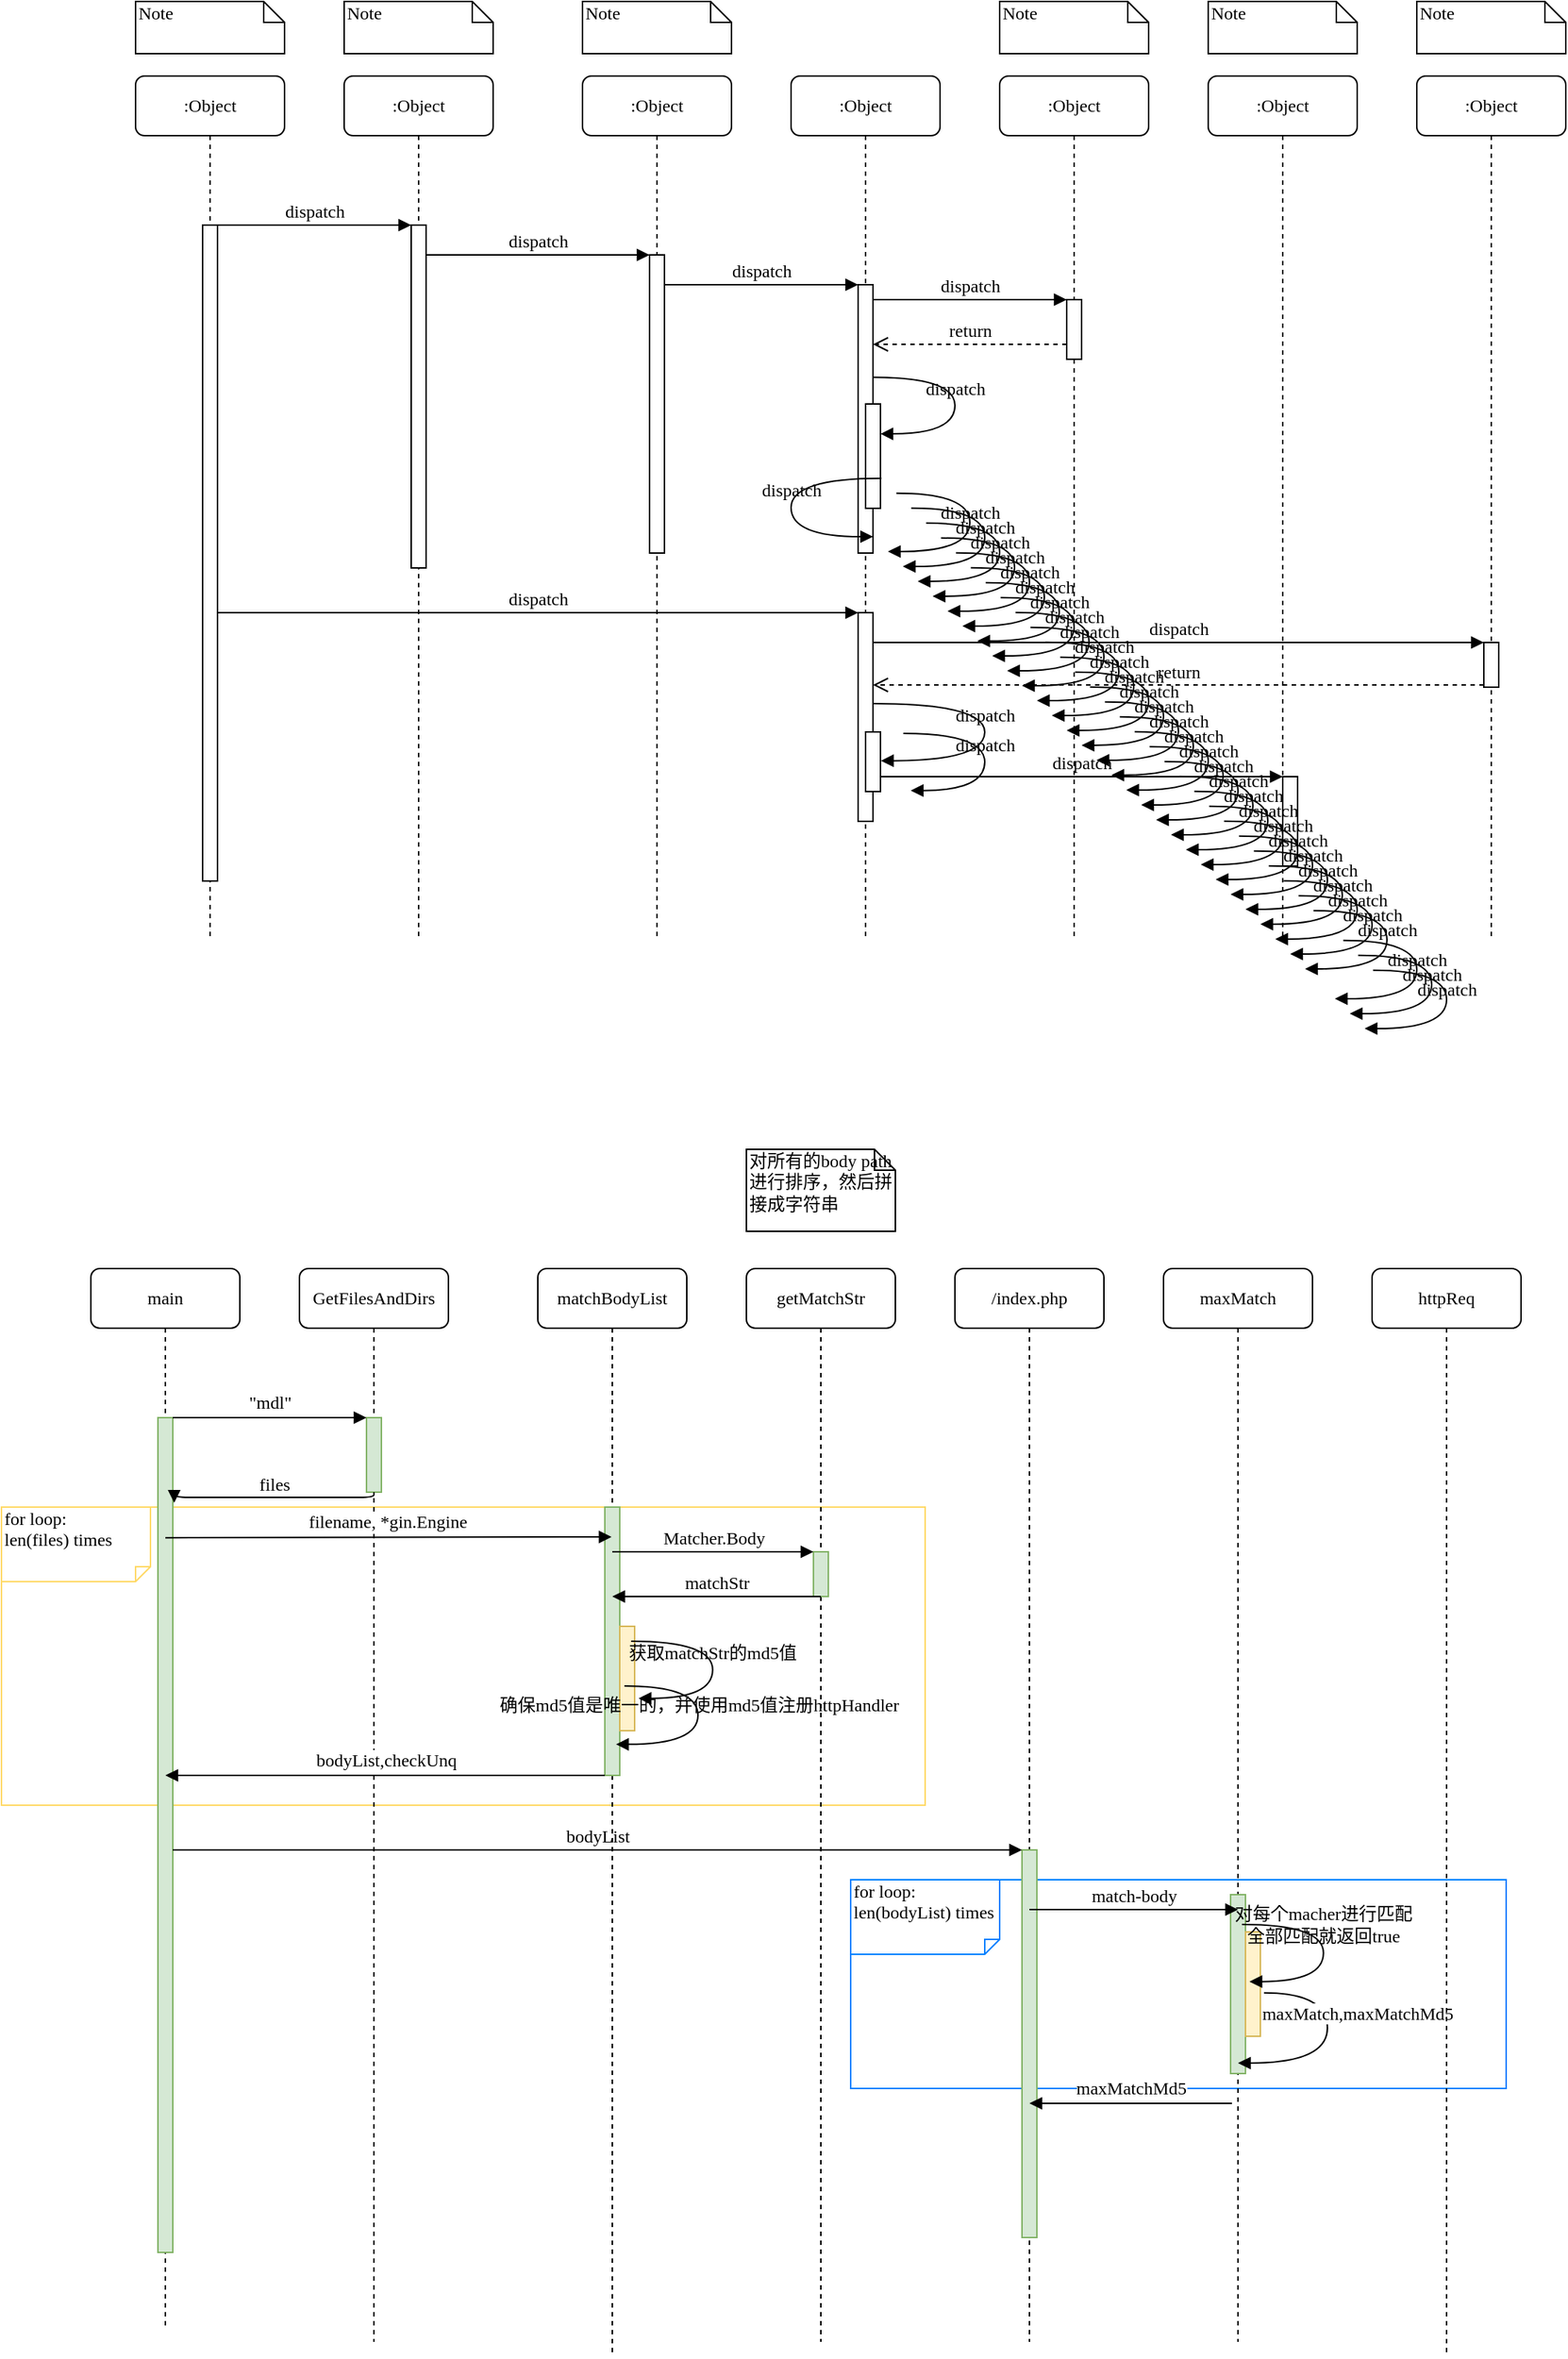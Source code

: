 <mxfile version="13.9.7" type="github">
  <diagram name="Page-1" id="13e1069c-82ec-6db2-03f1-153e76fe0fe0">
    <mxGraphModel dx="1854" dy="1087" grid="1" gridSize="10" guides="1" tooltips="1" connect="1" arrows="1" fold="1" page="1" pageScale="1" pageWidth="1100" pageHeight="850" background="#ffffff" math="0" shadow="0">
      <root>
        <mxCell id="0" />
        <mxCell id="1" parent="0" />
        <mxCell id="YmVjbaBAGrZHu8uXbrV_-117" value="Note" style="shape=note;whiteSpace=wrap;html=1;size=0;verticalAlign=top;align=left;spacingTop=-6;rounded=0;shadow=0;comic=0;labelBackgroundColor=none;strokeWidth=1;fontFamily=Verdana;fontSize=12;strokeColor=#007FFF;" vertex="1" parent="1">
          <mxGeometry x="580" y="1290" width="440" height="140" as="geometry" />
        </mxCell>
        <mxCell id="7baba1c4bc27f4b0-2" value=":Object" style="shape=umlLifeline;perimeter=lifelinePerimeter;whiteSpace=wrap;html=1;container=1;collapsible=0;recursiveResize=0;outlineConnect=0;rounded=1;shadow=0;comic=0;labelBackgroundColor=none;strokeWidth=1;fontFamily=Verdana;fontSize=12;align=center;" parent="1" vertex="1">
          <mxGeometry x="240" y="80" width="100" height="580" as="geometry" />
        </mxCell>
        <mxCell id="7baba1c4bc27f4b0-10" value="" style="html=1;points=[];perimeter=orthogonalPerimeter;rounded=0;shadow=0;comic=0;labelBackgroundColor=none;strokeWidth=1;fontFamily=Verdana;fontSize=12;align=center;" parent="7baba1c4bc27f4b0-2" vertex="1">
          <mxGeometry x="45" y="100" width="10" height="230" as="geometry" />
        </mxCell>
        <mxCell id="7baba1c4bc27f4b0-3" value=":Object" style="shape=umlLifeline;perimeter=lifelinePerimeter;whiteSpace=wrap;html=1;container=1;collapsible=0;recursiveResize=0;outlineConnect=0;rounded=1;shadow=0;comic=0;labelBackgroundColor=none;strokeWidth=1;fontFamily=Verdana;fontSize=12;align=center;" parent="1" vertex="1">
          <mxGeometry x="400" y="80" width="100" height="580" as="geometry" />
        </mxCell>
        <mxCell id="7baba1c4bc27f4b0-13" value="" style="html=1;points=[];perimeter=orthogonalPerimeter;rounded=0;shadow=0;comic=0;labelBackgroundColor=none;strokeWidth=1;fontFamily=Verdana;fontSize=12;align=center;" parent="7baba1c4bc27f4b0-3" vertex="1">
          <mxGeometry x="45" y="120" width="10" height="200" as="geometry" />
        </mxCell>
        <mxCell id="7baba1c4bc27f4b0-4" value=":Object" style="shape=umlLifeline;perimeter=lifelinePerimeter;whiteSpace=wrap;html=1;container=1;collapsible=0;recursiveResize=0;outlineConnect=0;rounded=1;shadow=0;comic=0;labelBackgroundColor=none;strokeWidth=1;fontFamily=Verdana;fontSize=12;align=center;" parent="1" vertex="1">
          <mxGeometry x="540" y="80" width="100" height="580" as="geometry" />
        </mxCell>
        <mxCell id="7baba1c4bc27f4b0-5" value=":Object" style="shape=umlLifeline;perimeter=lifelinePerimeter;whiteSpace=wrap;html=1;container=1;collapsible=0;recursiveResize=0;outlineConnect=0;rounded=1;shadow=0;comic=0;labelBackgroundColor=none;strokeWidth=1;fontFamily=Verdana;fontSize=12;align=center;" parent="1" vertex="1">
          <mxGeometry x="680" y="80" width="100" height="580" as="geometry" />
        </mxCell>
        <mxCell id="7baba1c4bc27f4b0-6" value=":Object" style="shape=umlLifeline;perimeter=lifelinePerimeter;whiteSpace=wrap;html=1;container=1;collapsible=0;recursiveResize=0;outlineConnect=0;rounded=1;shadow=0;comic=0;labelBackgroundColor=none;strokeWidth=1;fontFamily=Verdana;fontSize=12;align=center;" parent="1" vertex="1">
          <mxGeometry x="820" y="80" width="100" height="580" as="geometry" />
        </mxCell>
        <mxCell id="7baba1c4bc27f4b0-7" value=":Object" style="shape=umlLifeline;perimeter=lifelinePerimeter;whiteSpace=wrap;html=1;container=1;collapsible=0;recursiveResize=0;outlineConnect=0;rounded=1;shadow=0;comic=0;labelBackgroundColor=none;strokeWidth=1;fontFamily=Verdana;fontSize=12;align=center;" parent="1" vertex="1">
          <mxGeometry x="960" y="80" width="100" height="580" as="geometry" />
        </mxCell>
        <mxCell id="7baba1c4bc27f4b0-8" value=":Object" style="shape=umlLifeline;perimeter=lifelinePerimeter;whiteSpace=wrap;html=1;container=1;collapsible=0;recursiveResize=0;outlineConnect=0;rounded=1;shadow=0;comic=0;labelBackgroundColor=none;strokeWidth=1;fontFamily=Verdana;fontSize=12;align=center;" parent="1" vertex="1">
          <mxGeometry x="100" y="80" width="100" height="580" as="geometry" />
        </mxCell>
        <mxCell id="7baba1c4bc27f4b0-9" value="" style="html=1;points=[];perimeter=orthogonalPerimeter;rounded=0;shadow=0;comic=0;labelBackgroundColor=none;strokeWidth=1;fontFamily=Verdana;fontSize=12;align=center;" parent="7baba1c4bc27f4b0-8" vertex="1">
          <mxGeometry x="45" y="100" width="10" height="440" as="geometry" />
        </mxCell>
        <mxCell id="7baba1c4bc27f4b0-16" value="" style="html=1;points=[];perimeter=orthogonalPerimeter;rounded=0;shadow=0;comic=0;labelBackgroundColor=none;strokeWidth=1;fontFamily=Verdana;fontSize=12;align=center;" parent="1" vertex="1">
          <mxGeometry x="585" y="220" width="10" height="180" as="geometry" />
        </mxCell>
        <mxCell id="7baba1c4bc27f4b0-17" value="dispatch" style="html=1;verticalAlign=bottom;endArrow=block;labelBackgroundColor=none;fontFamily=Verdana;fontSize=12;edgeStyle=elbowEdgeStyle;elbow=vertical;" parent="1" source="7baba1c4bc27f4b0-13" target="7baba1c4bc27f4b0-16" edge="1">
          <mxGeometry relative="1" as="geometry">
            <mxPoint x="510" y="220" as="sourcePoint" />
            <Array as="points">
              <mxPoint x="460" y="220" />
            </Array>
          </mxGeometry>
        </mxCell>
        <mxCell id="7baba1c4bc27f4b0-19" value="" style="html=1;points=[];perimeter=orthogonalPerimeter;rounded=0;shadow=0;comic=0;labelBackgroundColor=none;strokeWidth=1;fontFamily=Verdana;fontSize=12;align=center;" parent="1" vertex="1">
          <mxGeometry x="725" y="230" width="10" height="40" as="geometry" />
        </mxCell>
        <mxCell id="7baba1c4bc27f4b0-20" value="dispatch" style="html=1;verticalAlign=bottom;endArrow=block;entryX=0;entryY=0;labelBackgroundColor=none;fontFamily=Verdana;fontSize=12;edgeStyle=elbowEdgeStyle;elbow=vertical;" parent="1" source="7baba1c4bc27f4b0-16" target="7baba1c4bc27f4b0-19" edge="1">
          <mxGeometry relative="1" as="geometry">
            <mxPoint x="650" y="230" as="sourcePoint" />
          </mxGeometry>
        </mxCell>
        <mxCell id="7baba1c4bc27f4b0-21" value="return" style="html=1;verticalAlign=bottom;endArrow=open;dashed=1;endSize=8;labelBackgroundColor=none;fontFamily=Verdana;fontSize=12;edgeStyle=elbowEdgeStyle;elbow=vertical;" parent="1" source="7baba1c4bc27f4b0-19" target="7baba1c4bc27f4b0-16" edge="1">
          <mxGeometry relative="1" as="geometry">
            <mxPoint x="650" y="306" as="targetPoint" />
            <Array as="points">
              <mxPoint x="670" y="260" />
              <mxPoint x="700" y="260" />
            </Array>
          </mxGeometry>
        </mxCell>
        <mxCell id="7baba1c4bc27f4b0-22" value="" style="html=1;points=[];perimeter=orthogonalPerimeter;rounded=0;shadow=0;comic=0;labelBackgroundColor=none;strokeWidth=1;fontFamily=Verdana;fontSize=12;align=center;" parent="1" vertex="1">
          <mxGeometry x="585" y="440" width="10" height="140" as="geometry" />
        </mxCell>
        <mxCell id="7baba1c4bc27f4b0-23" value="dispatch" style="html=1;verticalAlign=bottom;endArrow=block;entryX=0;entryY=0;labelBackgroundColor=none;fontFamily=Verdana;fontSize=12;" parent="1" source="7baba1c4bc27f4b0-9" target="7baba1c4bc27f4b0-22" edge="1">
          <mxGeometry relative="1" as="geometry">
            <mxPoint x="510" y="420" as="sourcePoint" />
          </mxGeometry>
        </mxCell>
        <mxCell id="7baba1c4bc27f4b0-25" value="" style="html=1;points=[];perimeter=orthogonalPerimeter;rounded=0;shadow=0;comic=0;labelBackgroundColor=none;strokeColor=#000000;strokeWidth=1;fillColor=#FFFFFF;fontFamily=Verdana;fontSize=12;fontColor=#000000;align=center;" parent="1" vertex="1">
          <mxGeometry x="1005" y="460" width="10" height="30" as="geometry" />
        </mxCell>
        <mxCell id="7baba1c4bc27f4b0-26" value="dispatch" style="html=1;verticalAlign=bottom;endArrow=block;entryX=0;entryY=0;labelBackgroundColor=none;fontFamily=Verdana;fontSize=12;" parent="1" source="7baba1c4bc27f4b0-22" target="7baba1c4bc27f4b0-25" edge="1">
          <mxGeometry relative="1" as="geometry">
            <mxPoint x="930" y="340" as="sourcePoint" />
          </mxGeometry>
        </mxCell>
        <mxCell id="7baba1c4bc27f4b0-27" value="return" style="html=1;verticalAlign=bottom;endArrow=open;dashed=1;endSize=8;exitX=0;exitY=0.95;labelBackgroundColor=none;fontFamily=Verdana;fontSize=12;" parent="1" source="7baba1c4bc27f4b0-25" target="7baba1c4bc27f4b0-22" edge="1">
          <mxGeometry relative="1" as="geometry">
            <mxPoint x="930" y="416" as="targetPoint" />
          </mxGeometry>
        </mxCell>
        <mxCell id="7baba1c4bc27f4b0-28" value="" style="html=1;points=[];perimeter=orthogonalPerimeter;rounded=0;shadow=0;comic=0;labelBackgroundColor=none;strokeWidth=1;fontFamily=Verdana;fontSize=12;align=center;" parent="1" vertex="1">
          <mxGeometry x="870" y="550" width="10" height="60" as="geometry" />
        </mxCell>
        <mxCell id="7baba1c4bc27f4b0-29" value="dispatch" style="html=1;verticalAlign=bottom;endArrow=block;entryX=0;entryY=0;labelBackgroundColor=none;fontFamily=Verdana;fontSize=12;edgeStyle=elbowEdgeStyle;elbow=vertical;" parent="1" source="7baba1c4bc27f4b0-37" target="7baba1c4bc27f4b0-28" edge="1">
          <mxGeometry relative="1" as="geometry">
            <mxPoint x="800" y="550" as="sourcePoint" />
          </mxGeometry>
        </mxCell>
        <mxCell id="7baba1c4bc27f4b0-11" value="dispatch" style="html=1;verticalAlign=bottom;endArrow=block;entryX=0;entryY=0;labelBackgroundColor=none;fontFamily=Verdana;fontSize=12;edgeStyle=elbowEdgeStyle;elbow=vertical;" parent="1" source="7baba1c4bc27f4b0-9" target="7baba1c4bc27f4b0-10" edge="1">
          <mxGeometry relative="1" as="geometry">
            <mxPoint x="220" y="190" as="sourcePoint" />
          </mxGeometry>
        </mxCell>
        <mxCell id="7baba1c4bc27f4b0-14" value="dispatch" style="html=1;verticalAlign=bottom;endArrow=block;entryX=0;entryY=0;labelBackgroundColor=none;fontFamily=Verdana;fontSize=12;edgeStyle=elbowEdgeStyle;elbow=vertical;" parent="1" source="7baba1c4bc27f4b0-10" target="7baba1c4bc27f4b0-13" edge="1">
          <mxGeometry relative="1" as="geometry">
            <mxPoint x="370" y="200" as="sourcePoint" />
          </mxGeometry>
        </mxCell>
        <mxCell id="7baba1c4bc27f4b0-34" value="" style="html=1;points=[];perimeter=orthogonalPerimeter;rounded=0;shadow=0;comic=0;labelBackgroundColor=none;strokeWidth=1;fontFamily=Verdana;fontSize=12;align=center;" parent="1" vertex="1">
          <mxGeometry x="590" y="300" width="10" height="70" as="geometry" />
        </mxCell>
        <mxCell id="7baba1c4bc27f4b0-35" value="dispatch" style="html=1;verticalAlign=bottom;endArrow=block;labelBackgroundColor=none;fontFamily=Verdana;fontSize=12;elbow=vertical;edgeStyle=orthogonalEdgeStyle;curved=1;entryX=1;entryY=0.286;entryPerimeter=0;exitX=1.038;exitY=0.345;exitPerimeter=0;" parent="1" source="7baba1c4bc27f4b0-16" target="7baba1c4bc27f4b0-34" edge="1">
          <mxGeometry relative="1" as="geometry">
            <mxPoint x="465" y="230" as="sourcePoint" />
            <mxPoint x="595" y="230" as="targetPoint" />
            <Array as="points">
              <mxPoint x="650" y="282" />
              <mxPoint x="650" y="320" />
            </Array>
          </mxGeometry>
        </mxCell>
        <mxCell id="7baba1c4bc27f4b0-36" value="dispatch" style="html=1;verticalAlign=bottom;endArrow=block;labelBackgroundColor=none;fontFamily=Verdana;fontSize=12;elbow=vertical;edgeStyle=orthogonalEdgeStyle;curved=1;exitX=1.066;exitY=0.713;exitPerimeter=0;" parent="1" source="7baba1c4bc27f4b0-34" edge="1">
          <mxGeometry relative="1" as="geometry">
            <mxPoint x="610.333" y="350" as="sourcePoint" />
            <mxPoint x="595" y="389" as="targetPoint" />
            <Array as="points">
              <mxPoint x="540" y="350" />
              <mxPoint x="540" y="389" />
            </Array>
          </mxGeometry>
        </mxCell>
        <mxCell id="7baba1c4bc27f4b0-37" value="" style="html=1;points=[];perimeter=orthogonalPerimeter;rounded=0;shadow=0;comic=0;labelBackgroundColor=none;strokeWidth=1;fontFamily=Verdana;fontSize=12;align=center;" parent="1" vertex="1">
          <mxGeometry x="590" y="520" width="10" height="40" as="geometry" />
        </mxCell>
        <mxCell id="7baba1c4bc27f4b0-39" value="dispatch" style="html=1;verticalAlign=bottom;endArrow=block;labelBackgroundColor=none;fontFamily=Verdana;fontSize=12;elbow=vertical;edgeStyle=orthogonalEdgeStyle;curved=1;entryX=1;entryY=0.286;entryPerimeter=0;exitX=1.038;exitY=0.345;exitPerimeter=0;" parent="1" edge="1">
          <mxGeometry relative="1" as="geometry">
            <mxPoint x="595.333" y="501" as="sourcePoint" />
            <mxPoint x="600.333" y="539.333" as="targetPoint" />
            <Array as="points">
              <mxPoint x="670" y="501" />
              <mxPoint x="670" y="539" />
            </Array>
          </mxGeometry>
        </mxCell>
        <mxCell id="7baba1c4bc27f4b0-40" value="Note" style="shape=note;whiteSpace=wrap;html=1;size=14;verticalAlign=top;align=left;spacingTop=-6;rounded=0;shadow=0;comic=0;labelBackgroundColor=none;strokeWidth=1;fontFamily=Verdana;fontSize=12" parent="1" vertex="1">
          <mxGeometry x="100" y="30" width="100" height="35" as="geometry" />
        </mxCell>
        <mxCell id="7baba1c4bc27f4b0-41" value="Note" style="shape=note;whiteSpace=wrap;html=1;size=14;verticalAlign=top;align=left;spacingTop=-6;rounded=0;shadow=0;comic=0;labelBackgroundColor=none;strokeWidth=1;fontFamily=Verdana;fontSize=12" parent="1" vertex="1">
          <mxGeometry x="240" y="30" width="100" height="35" as="geometry" />
        </mxCell>
        <mxCell id="7baba1c4bc27f4b0-42" value="Note" style="shape=note;whiteSpace=wrap;html=1;size=14;verticalAlign=top;align=left;spacingTop=-6;rounded=0;shadow=0;comic=0;labelBackgroundColor=none;strokeWidth=1;fontFamily=Verdana;fontSize=12" parent="1" vertex="1">
          <mxGeometry x="400" y="30" width="100" height="35" as="geometry" />
        </mxCell>
        <mxCell id="7baba1c4bc27f4b0-43" value="Note" style="shape=note;whiteSpace=wrap;html=1;size=0;verticalAlign=top;align=left;spacingTop=-6;rounded=0;shadow=0;comic=0;labelBackgroundColor=none;strokeWidth=1;fontFamily=Verdana;fontSize=12;strokeColor=#FFD966;" parent="1" vertex="1">
          <mxGeometry x="10" y="1040" width="620" height="200" as="geometry" />
        </mxCell>
        <mxCell id="7baba1c4bc27f4b0-44" value="Note" style="shape=note;whiteSpace=wrap;html=1;size=14;verticalAlign=top;align=left;spacingTop=-6;rounded=0;shadow=0;comic=0;labelBackgroundColor=none;strokeWidth=1;fontFamily=Verdana;fontSize=12" parent="1" vertex="1">
          <mxGeometry x="680" y="30" width="100" height="35" as="geometry" />
        </mxCell>
        <mxCell id="7baba1c4bc27f4b0-45" value="Note" style="shape=note;whiteSpace=wrap;html=1;size=14;verticalAlign=top;align=left;spacingTop=-6;rounded=0;shadow=0;comic=0;labelBackgroundColor=none;strokeWidth=1;fontFamily=Verdana;fontSize=12" parent="1" vertex="1">
          <mxGeometry x="820" y="30" width="100" height="35" as="geometry" />
        </mxCell>
        <mxCell id="7baba1c4bc27f4b0-46" value="Note" style="shape=note;whiteSpace=wrap;html=1;size=14;verticalAlign=top;align=left;spacingTop=-6;rounded=0;shadow=0;comic=0;labelBackgroundColor=none;strokeWidth=1;fontFamily=Verdana;fontSize=12" parent="1" vertex="1">
          <mxGeometry x="960" y="30" width="100" height="35" as="geometry" />
        </mxCell>
        <mxCell id="YmVjbaBAGrZHu8uXbrV_-1" value="&lt;p class=&quot;p1&quot; style=&quot;margin: 0px ; font-stretch: normal ; line-height: normal ; font-family: &amp;#34;andale mono&amp;#34;&quot;&gt;&lt;span class=&quot;s1&quot; style=&quot;background-color: rgb(255 , 255 , 255)&quot;&gt;&lt;font style=&quot;font-size: 12px&quot;&gt;GetFilesAndDirs&lt;/font&gt;&lt;/span&gt;&lt;/p&gt;" style="shape=umlLifeline;perimeter=lifelinePerimeter;whiteSpace=wrap;html=1;container=1;collapsible=0;recursiveResize=0;outlineConnect=0;rounded=1;shadow=0;comic=0;labelBackgroundColor=none;strokeWidth=1;fontFamily=Verdana;fontSize=12;align=center;" vertex="1" parent="1">
          <mxGeometry x="210" y="880" width="100" height="720" as="geometry" />
        </mxCell>
        <mxCell id="YmVjbaBAGrZHu8uXbrV_-2" value="" style="html=1;points=[];perimeter=orthogonalPerimeter;rounded=0;shadow=0;comic=0;labelBackgroundColor=none;strokeWidth=1;fontFamily=Verdana;fontSize=12;align=center;fillColor=#d5e8d4;strokeColor=#82b366;" vertex="1" parent="YmVjbaBAGrZHu8uXbrV_-1">
          <mxGeometry x="45" y="100" width="10" height="50" as="geometry" />
        </mxCell>
        <mxCell id="YmVjbaBAGrZHu8uXbrV_-3" value="&lt;p class=&quot;p1&quot; style=&quot;margin: 0px ; font-stretch: normal ; line-height: normal ; font-family: &amp;#34;andale mono&amp;#34;&quot;&gt;&lt;span class=&quot;s1&quot; style=&quot;background-color: rgb(255 , 255 , 255)&quot;&gt;&lt;font style=&quot;font-size: 12px&quot;&gt;matchBodyList&lt;/font&gt;&lt;/span&gt;&lt;/p&gt;" style="shape=umlLifeline;perimeter=lifelinePerimeter;whiteSpace=wrap;html=1;container=1;collapsible=0;recursiveResize=0;outlineConnect=0;rounded=1;shadow=0;comic=0;labelBackgroundColor=none;strokeWidth=1;fontFamily=Verdana;fontSize=12;align=center;" vertex="1" parent="1">
          <mxGeometry x="370" y="880" width="100" height="730" as="geometry" />
        </mxCell>
        <mxCell id="YmVjbaBAGrZHu8uXbrV_-4" value="" style="html=1;points=[];perimeter=orthogonalPerimeter;rounded=0;shadow=0;comic=0;labelBackgroundColor=none;strokeWidth=1;fontFamily=Verdana;fontSize=12;align=center;fillColor=#d5e8d4;strokeColor=#82b366;" vertex="1" parent="YmVjbaBAGrZHu8uXbrV_-3">
          <mxGeometry x="45" y="160" width="10" height="180" as="geometry" />
        </mxCell>
        <mxCell id="YmVjbaBAGrZHu8uXbrV_-42" value="" style="html=1;points=[];perimeter=orthogonalPerimeter;rounded=0;shadow=0;comic=0;labelBackgroundColor=none;strokeWidth=1;fontFamily=Verdana;fontSize=12;align=center;fillColor=#fff2cc;strokeColor=#d6b656;" vertex="1" parent="YmVjbaBAGrZHu8uXbrV_-3">
          <mxGeometry x="55" y="240" width="10" height="70" as="geometry" />
        </mxCell>
        <mxCell id="YmVjbaBAGrZHu8uXbrV_-5" value="getMatchStr" style="shape=umlLifeline;perimeter=lifelinePerimeter;whiteSpace=wrap;html=1;container=1;collapsible=0;recursiveResize=0;outlineConnect=0;rounded=1;shadow=0;comic=0;labelBackgroundColor=none;strokeWidth=1;fontFamily=Verdana;fontSize=12;align=center;" vertex="1" parent="1">
          <mxGeometry x="510" y="880" width="100" height="720" as="geometry" />
        </mxCell>
        <mxCell id="YmVjbaBAGrZHu8uXbrV_-11" value="" style="html=1;points=[];perimeter=orthogonalPerimeter;rounded=0;shadow=0;comic=0;labelBackgroundColor=none;strokeWidth=1;fontFamily=Verdana;fontSize=12;align=center;fillColor=#d5e8d4;strokeColor=#82b366;" vertex="1" parent="YmVjbaBAGrZHu8uXbrV_-5">
          <mxGeometry x="45" y="190" width="10" height="30" as="geometry" />
        </mxCell>
        <mxCell id="YmVjbaBAGrZHu8uXbrV_-6" value="/index.php" style="shape=umlLifeline;perimeter=lifelinePerimeter;whiteSpace=wrap;html=1;container=1;collapsible=0;recursiveResize=0;outlineConnect=0;rounded=1;shadow=0;comic=0;labelBackgroundColor=none;strokeWidth=1;fontFamily=Verdana;fontSize=12;align=center;" vertex="1" parent="1">
          <mxGeometry x="650" y="880" width="100" height="720" as="geometry" />
        </mxCell>
        <mxCell id="YmVjbaBAGrZHu8uXbrV_-16" value="" style="html=1;points=[];perimeter=orthogonalPerimeter;rounded=0;shadow=0;comic=0;labelBackgroundColor=none;strokeWidth=1;fontFamily=Verdana;fontSize=12;align=center;fillColor=#d5e8d4;strokeColor=#82b366;" vertex="1" parent="YmVjbaBAGrZHu8uXbrV_-6">
          <mxGeometry x="45" y="390" width="10" height="260" as="geometry" />
        </mxCell>
        <mxCell id="YmVjbaBAGrZHu8uXbrV_-7" value="maxMatch" style="shape=umlLifeline;perimeter=lifelinePerimeter;whiteSpace=wrap;html=1;container=1;collapsible=0;recursiveResize=0;outlineConnect=0;rounded=1;shadow=0;comic=0;labelBackgroundColor=none;strokeWidth=1;fontFamily=Verdana;fontSize=12;align=center;" vertex="1" parent="1">
          <mxGeometry x="790" y="880" width="100" height="720" as="geometry" />
        </mxCell>
        <mxCell id="YmVjbaBAGrZHu8uXbrV_-88" value="" style="html=1;points=[];perimeter=orthogonalPerimeter;rounded=0;shadow=0;comic=0;labelBackgroundColor=none;strokeWidth=1;fontFamily=Verdana;fontSize=12;align=center;fillColor=#d5e8d4;strokeColor=#82b366;" vertex="1" parent="YmVjbaBAGrZHu8uXbrV_-7">
          <mxGeometry x="45" y="420" width="10" height="120" as="geometry" />
        </mxCell>
        <mxCell id="YmVjbaBAGrZHu8uXbrV_-89" value="" style="html=1;points=[];perimeter=orthogonalPerimeter;rounded=0;shadow=0;comic=0;labelBackgroundColor=none;strokeWidth=1;fontFamily=Verdana;fontSize=12;align=center;fillColor=#fff2cc;strokeColor=#d6b656;" vertex="1" parent="YmVjbaBAGrZHu8uXbrV_-7">
          <mxGeometry x="55" y="445" width="10" height="70" as="geometry" />
        </mxCell>
        <mxCell id="YmVjbaBAGrZHu8uXbrV_-110" value="&lt;p class=&quot;p1&quot; style=&quot;margin: 0px ; font-stretch: normal ; line-height: normal ; font-family: &amp;#34;andale mono&amp;#34;&quot;&gt;&lt;span style=&quot;background-color: rgb(255 , 255 , 255)&quot;&gt;&lt;span class=&quot;s1&quot;&gt;maxMatch,&lt;/span&gt;&lt;span style=&quot;font-family: &amp;#34;andale mono&amp;#34;&quot;&gt;maxMatchMd5&lt;/span&gt;&lt;/span&gt;&lt;/p&gt;" style="html=1;verticalAlign=bottom;endArrow=block;labelBackgroundColor=none;fontFamily=Verdana;fontSize=12;elbow=vertical;edgeStyle=orthogonalEdgeStyle;curved=1;exitX=1.243;exitY=0.584;exitPerimeter=0;exitDx=0;exitDy=0;" edge="1" parent="YmVjbaBAGrZHu8uXbrV_-7" source="YmVjbaBAGrZHu8uXbrV_-89">
          <mxGeometry x="-0.109" y="20" relative="1" as="geometry">
            <mxPoint x="-171.84" y="470.05" as="sourcePoint" />
            <mxPoint x="50" y="533" as="targetPoint" />
            <Array as="points">
              <mxPoint x="110" y="486" />
              <mxPoint x="110" y="533" />
            </Array>
            <mxPoint as="offset" />
          </mxGeometry>
        </mxCell>
        <mxCell id="YmVjbaBAGrZHu8uXbrV_-8" value="httpReq" style="shape=umlLifeline;perimeter=lifelinePerimeter;whiteSpace=wrap;html=1;container=1;collapsible=0;recursiveResize=0;outlineConnect=0;rounded=1;shadow=0;comic=0;labelBackgroundColor=none;strokeWidth=1;fontFamily=Verdana;fontSize=12;align=center;" vertex="1" parent="1">
          <mxGeometry x="930" y="880" width="100" height="730" as="geometry" />
        </mxCell>
        <mxCell id="YmVjbaBAGrZHu8uXbrV_-9" value="main" style="shape=umlLifeline;perimeter=lifelinePerimeter;whiteSpace=wrap;html=1;container=1;collapsible=0;recursiveResize=0;outlineConnect=0;rounded=1;shadow=0;comic=0;labelBackgroundColor=none;strokeWidth=1;fontFamily=Verdana;fontSize=12;align=center;" vertex="1" parent="1">
          <mxGeometry x="70" y="880" width="100" height="710" as="geometry" />
        </mxCell>
        <mxCell id="YmVjbaBAGrZHu8uXbrV_-10" value="" style="html=1;points=[];perimeter=orthogonalPerimeter;rounded=0;shadow=0;comic=0;labelBackgroundColor=none;strokeWidth=1;fontFamily=Verdana;fontSize=12;align=center;fillColor=#d5e8d4;strokeColor=#82b366;" vertex="1" parent="YmVjbaBAGrZHu8uXbrV_-9">
          <mxGeometry x="45" y="100" width="10" height="560" as="geometry" />
        </mxCell>
        <mxCell id="YmVjbaBAGrZHu8uXbrV_-12" value="&lt;p class=&quot;p1&quot; style=&quot;margin: 0px ; font-stretch: normal ; line-height: normal ; font-family: &amp;#34;andale mono&amp;#34;&quot;&gt;&lt;span style=&quot;background-color: rgb(255 , 255 , 255)&quot;&gt;&lt;span class=&quot;s1&quot; style=&quot;font-size: 12px&quot;&gt;bodyList,&lt;/span&gt;&lt;span style=&quot;font-family: &amp;#34;andale mono&amp;#34;&quot;&gt;checkUnq&lt;/span&gt;&lt;/span&gt;&lt;/p&gt;" style="html=1;verticalAlign=bottom;endArrow=block;labelBackgroundColor=none;fontFamily=Verdana;fontSize=12;edgeStyle=elbowEdgeStyle;elbow=vertical;" edge="1" parent="1" source="YmVjbaBAGrZHu8uXbrV_-4" target="YmVjbaBAGrZHu8uXbrV_-9">
          <mxGeometry relative="1" as="geometry">
            <mxPoint x="480" y="1020" as="sourcePoint" />
            <Array as="points">
              <mxPoint x="350" y="1220" />
              <mxPoint x="310" y="1200" />
              <mxPoint x="360" y="1110" />
              <mxPoint x="380" y="1100" />
              <mxPoint x="130" y="1120" />
              <mxPoint x="430" y="1020" />
            </Array>
          </mxGeometry>
        </mxCell>
        <mxCell id="YmVjbaBAGrZHu8uXbrV_-17" value="bodyList" style="html=1;verticalAlign=bottom;endArrow=block;entryX=0;entryY=0;labelBackgroundColor=none;fontFamily=Verdana;fontSize=12;" edge="1" parent="1" source="YmVjbaBAGrZHu8uXbrV_-10" target="YmVjbaBAGrZHu8uXbrV_-16">
          <mxGeometry relative="1" as="geometry">
            <mxPoint x="480" y="1220" as="sourcePoint" />
          </mxGeometry>
        </mxCell>
        <mxCell id="YmVjbaBAGrZHu8uXbrV_-24" value="&lt;p class=&quot;p1&quot; style=&quot;margin: 0px ; font-stretch: normal ; line-height: normal ; font-family: &amp;#34;andale mono&amp;#34;&quot;&gt;&lt;span class=&quot;s1&quot; style=&quot;background-color: rgb(255 , 255 , 255)&quot;&gt;&lt;font style=&quot;font-size: 12px&quot;&gt;&quot;mdl&quot;&lt;/font&gt;&lt;/span&gt;&lt;/p&gt;" style="html=1;verticalAlign=bottom;endArrow=block;entryX=0;entryY=0;labelBackgroundColor=none;fontFamily=Verdana;fontSize=12;edgeStyle=elbowEdgeStyle;elbow=vertical;" edge="1" parent="1" source="YmVjbaBAGrZHu8uXbrV_-10" target="YmVjbaBAGrZHu8uXbrV_-2">
          <mxGeometry relative="1" as="geometry">
            <mxPoint x="190" y="990" as="sourcePoint" />
          </mxGeometry>
        </mxCell>
        <mxCell id="YmVjbaBAGrZHu8uXbrV_-25" value="files" style="html=1;verticalAlign=bottom;endArrow=block;entryX=1.094;entryY=0.102;labelBackgroundColor=none;fontFamily=Verdana;fontSize=12;edgeStyle=elbowEdgeStyle;elbow=vertical;entryDx=0;entryDy=0;entryPerimeter=0;" edge="1" parent="1" source="YmVjbaBAGrZHu8uXbrV_-2" target="YmVjbaBAGrZHu8uXbrV_-10">
          <mxGeometry relative="1" as="geometry">
            <mxPoint x="340" y="1000" as="sourcePoint" />
          </mxGeometry>
        </mxCell>
        <mxCell id="YmVjbaBAGrZHu8uXbrV_-38" value="&lt;p class=&quot;p1&quot; style=&quot;margin: 0px ; font-stretch: normal ; line-height: normal ; font-family: &amp;#34;andale mono&amp;#34;&quot;&gt;&lt;span style=&quot;background-color: rgb(255 , 255 , 255)&quot;&gt;filename, *gin.Engine&lt;/span&gt;&lt;/p&gt;" style="html=1;verticalAlign=bottom;endArrow=block;labelBackgroundColor=none;fontFamily=Verdana;fontSize=12;edgeStyle=elbowEdgeStyle;elbow=vertical;" edge="1" parent="1" target="YmVjbaBAGrZHu8uXbrV_-3">
          <mxGeometry relative="1" as="geometry">
            <mxPoint x="120" y="1060.584" as="sourcePoint" />
            <mxPoint x="250" y="1060.29" as="targetPoint" />
            <Array as="points">
              <mxPoint x="120" y="1060" />
            </Array>
          </mxGeometry>
        </mxCell>
        <mxCell id="YmVjbaBAGrZHu8uXbrV_-39" value="对所有的body path进行排序，然后拼接成字符串" style="shape=note;whiteSpace=wrap;html=1;size=14;verticalAlign=top;align=left;spacingTop=-6;rounded=0;shadow=0;comic=0;labelBackgroundColor=none;strokeWidth=1;fontFamily=Verdana;fontSize=12" vertex="1" parent="1">
          <mxGeometry x="510" y="800" width="100" height="55" as="geometry" />
        </mxCell>
        <mxCell id="YmVjbaBAGrZHu8uXbrV_-40" value="Matcher.Body" style="html=1;verticalAlign=bottom;endArrow=block;labelBackgroundColor=none;fontFamily=Verdana;fontSize=12;" edge="1" parent="1" target="YmVjbaBAGrZHu8uXbrV_-11">
          <mxGeometry relative="1" as="geometry">
            <mxPoint x="420" y="1070" as="sourcePoint" />
            <mxPoint x="550" y="1070" as="targetPoint" />
          </mxGeometry>
        </mxCell>
        <mxCell id="YmVjbaBAGrZHu8uXbrV_-41" value="matchStr" style="html=1;verticalAlign=bottom;endArrow=block;labelBackgroundColor=none;fontFamily=Verdana;fontSize=12;edgeStyle=elbowEdgeStyle;elbow=vertical;" edge="1" parent="1" target="YmVjbaBAGrZHu8uXbrV_-3">
          <mxGeometry relative="1" as="geometry">
            <mxPoint x="560" y="1100" as="sourcePoint" />
            <Array as="points">
              <mxPoint x="505" y="1100" />
              <mxPoint x="525" y="1090" />
              <mxPoint x="275" y="1110" />
              <mxPoint x="575" y="1010" />
            </Array>
            <mxPoint x="450" y="1100" as="targetPoint" />
          </mxGeometry>
        </mxCell>
        <mxCell id="YmVjbaBAGrZHu8uXbrV_-43" value="对每个macher进行匹配&lt;br&gt;全部匹配就返回true" style="html=1;verticalAlign=bottom;endArrow=block;labelBackgroundColor=none;fontFamily=Verdana;fontSize=12;elbow=vertical;edgeStyle=orthogonalEdgeStyle;curved=1;entryX=1;entryY=0.286;entryPerimeter=0;exitX=1.038;exitY=0.345;exitPerimeter=0;" edge="1" parent="1">
          <mxGeometry relative="1" as="geometry">
            <mxPoint x="842.693" y="1320" as="sourcePoint" />
            <mxPoint x="847.693" y="1358.333" as="targetPoint" />
            <Array as="points">
              <mxPoint x="897.36" y="1320" />
              <mxPoint x="897.36" y="1358" />
            </Array>
          </mxGeometry>
        </mxCell>
        <mxCell id="YmVjbaBAGrZHu8uXbrV_-44" value="dispatch" style="html=1;verticalAlign=bottom;endArrow=block;labelBackgroundColor=none;fontFamily=Verdana;fontSize=12;elbow=vertical;edgeStyle=orthogonalEdgeStyle;curved=1;entryX=1;entryY=0.286;entryPerimeter=0;exitX=1.038;exitY=0.345;exitPerimeter=0;" edge="1" parent="1">
          <mxGeometry relative="1" as="geometry">
            <mxPoint x="615.333" y="521" as="sourcePoint" />
            <mxPoint x="620.333" y="559.333" as="targetPoint" />
            <Array as="points">
              <mxPoint x="670" y="521" />
              <mxPoint x="670" y="559" />
            </Array>
          </mxGeometry>
        </mxCell>
        <mxCell id="YmVjbaBAGrZHu8uXbrV_-47" value="dispatch" style="html=1;verticalAlign=bottom;endArrow=block;labelBackgroundColor=none;fontFamily=Verdana;fontSize=12;elbow=vertical;edgeStyle=orthogonalEdgeStyle;curved=1;exitX=1.066;exitY=0.713;exitPerimeter=0;" edge="1" parent="1">
          <mxGeometry relative="1" as="geometry">
            <mxPoint x="610.66" y="359.91" as="sourcePoint" />
            <mxPoint x="605" y="399.0" as="targetPoint" />
            <Array as="points">
              <mxPoint x="660" y="360" />
              <mxPoint x="660" y="399" />
            </Array>
          </mxGeometry>
        </mxCell>
        <mxCell id="YmVjbaBAGrZHu8uXbrV_-48" value="dispatch" style="html=1;verticalAlign=bottom;endArrow=block;labelBackgroundColor=none;fontFamily=Verdana;fontSize=12;elbow=vertical;edgeStyle=orthogonalEdgeStyle;curved=1;exitX=1.066;exitY=0.713;exitPerimeter=0;" edge="1" parent="1">
          <mxGeometry relative="1" as="geometry">
            <mxPoint x="620.66" y="369.91" as="sourcePoint" />
            <mxPoint x="615" y="409.0" as="targetPoint" />
            <Array as="points">
              <mxPoint x="670" y="370" />
              <mxPoint x="670" y="409" />
            </Array>
          </mxGeometry>
        </mxCell>
        <mxCell id="YmVjbaBAGrZHu8uXbrV_-49" value="dispatch" style="html=1;verticalAlign=bottom;endArrow=block;labelBackgroundColor=none;fontFamily=Verdana;fontSize=12;elbow=vertical;edgeStyle=orthogonalEdgeStyle;curved=1;exitX=1.066;exitY=0.713;exitPerimeter=0;" edge="1" parent="1">
          <mxGeometry relative="1" as="geometry">
            <mxPoint x="630.66" y="379.91" as="sourcePoint" />
            <mxPoint x="625" y="419.0" as="targetPoint" />
            <Array as="points">
              <mxPoint x="680" y="380" />
              <mxPoint x="680" y="419" />
            </Array>
          </mxGeometry>
        </mxCell>
        <mxCell id="YmVjbaBAGrZHu8uXbrV_-50" value="dispatch" style="html=1;verticalAlign=bottom;endArrow=block;labelBackgroundColor=none;fontFamily=Verdana;fontSize=12;elbow=vertical;edgeStyle=orthogonalEdgeStyle;curved=1;exitX=1.066;exitY=0.713;exitPerimeter=0;" edge="1" parent="1">
          <mxGeometry relative="1" as="geometry">
            <mxPoint x="640.66" y="389.91" as="sourcePoint" />
            <mxPoint x="635" y="429.0" as="targetPoint" />
            <Array as="points">
              <mxPoint x="690" y="390" />
              <mxPoint x="690" y="429" />
            </Array>
          </mxGeometry>
        </mxCell>
        <mxCell id="YmVjbaBAGrZHu8uXbrV_-51" value="dispatch" style="html=1;verticalAlign=bottom;endArrow=block;labelBackgroundColor=none;fontFamily=Verdana;fontSize=12;elbow=vertical;edgeStyle=orthogonalEdgeStyle;curved=1;exitX=1.066;exitY=0.713;exitPerimeter=0;" edge="1" parent="1">
          <mxGeometry relative="1" as="geometry">
            <mxPoint x="650.66" y="399.91" as="sourcePoint" />
            <mxPoint x="645" y="439.0" as="targetPoint" />
            <Array as="points">
              <mxPoint x="700" y="400" />
              <mxPoint x="700" y="439" />
            </Array>
          </mxGeometry>
        </mxCell>
        <mxCell id="YmVjbaBAGrZHu8uXbrV_-52" value="dispatch" style="html=1;verticalAlign=bottom;endArrow=block;labelBackgroundColor=none;fontFamily=Verdana;fontSize=12;elbow=vertical;edgeStyle=orthogonalEdgeStyle;curved=1;exitX=1.066;exitY=0.713;exitPerimeter=0;" edge="1" parent="1">
          <mxGeometry relative="1" as="geometry">
            <mxPoint x="660.66" y="409.91" as="sourcePoint" />
            <mxPoint x="655" y="449.0" as="targetPoint" />
            <Array as="points">
              <mxPoint x="710" y="410" />
              <mxPoint x="710" y="449" />
            </Array>
          </mxGeometry>
        </mxCell>
        <mxCell id="YmVjbaBAGrZHu8uXbrV_-53" value="dispatch" style="html=1;verticalAlign=bottom;endArrow=block;labelBackgroundColor=none;fontFamily=Verdana;fontSize=12;elbow=vertical;edgeStyle=orthogonalEdgeStyle;curved=1;exitX=1.066;exitY=0.713;exitPerimeter=0;" edge="1" parent="1">
          <mxGeometry relative="1" as="geometry">
            <mxPoint x="670.66" y="419.91" as="sourcePoint" />
            <mxPoint x="665" y="459.0" as="targetPoint" />
            <Array as="points">
              <mxPoint x="720" y="420" />
              <mxPoint x="720" y="459" />
            </Array>
          </mxGeometry>
        </mxCell>
        <mxCell id="YmVjbaBAGrZHu8uXbrV_-54" value="dispatch" style="html=1;verticalAlign=bottom;endArrow=block;labelBackgroundColor=none;fontFamily=Verdana;fontSize=12;elbow=vertical;edgeStyle=orthogonalEdgeStyle;curved=1;exitX=1.066;exitY=0.713;exitPerimeter=0;" edge="1" parent="1">
          <mxGeometry relative="1" as="geometry">
            <mxPoint x="680.66" y="429.91" as="sourcePoint" />
            <mxPoint x="675" y="469.0" as="targetPoint" />
            <Array as="points">
              <mxPoint x="730" y="430" />
              <mxPoint x="730" y="469" />
            </Array>
          </mxGeometry>
        </mxCell>
        <mxCell id="YmVjbaBAGrZHu8uXbrV_-55" value="dispatch" style="html=1;verticalAlign=bottom;endArrow=block;labelBackgroundColor=none;fontFamily=Verdana;fontSize=12;elbow=vertical;edgeStyle=orthogonalEdgeStyle;curved=1;exitX=1.066;exitY=0.713;exitPerimeter=0;" edge="1" parent="1">
          <mxGeometry relative="1" as="geometry">
            <mxPoint x="690.66" y="439.91" as="sourcePoint" />
            <mxPoint x="685" y="479.0" as="targetPoint" />
            <Array as="points">
              <mxPoint x="740" y="440" />
              <mxPoint x="740" y="479" />
            </Array>
          </mxGeometry>
        </mxCell>
        <mxCell id="YmVjbaBAGrZHu8uXbrV_-56" value="dispatch" style="html=1;verticalAlign=bottom;endArrow=block;labelBackgroundColor=none;fontFamily=Verdana;fontSize=12;elbow=vertical;edgeStyle=orthogonalEdgeStyle;curved=1;exitX=1.066;exitY=0.713;exitPerimeter=0;" edge="1" parent="1">
          <mxGeometry relative="1" as="geometry">
            <mxPoint x="700.66" y="449.91" as="sourcePoint" />
            <mxPoint x="695" y="489.0" as="targetPoint" />
            <Array as="points">
              <mxPoint x="750" y="450" />
              <mxPoint x="750" y="489" />
            </Array>
          </mxGeometry>
        </mxCell>
        <mxCell id="YmVjbaBAGrZHu8uXbrV_-57" value="dispatch" style="html=1;verticalAlign=bottom;endArrow=block;labelBackgroundColor=none;fontFamily=Verdana;fontSize=12;elbow=vertical;edgeStyle=orthogonalEdgeStyle;curved=1;exitX=1.066;exitY=0.713;exitPerimeter=0;" edge="1" parent="1">
          <mxGeometry relative="1" as="geometry">
            <mxPoint x="710.66" y="459.91" as="sourcePoint" />
            <mxPoint x="705" y="499.0" as="targetPoint" />
            <Array as="points">
              <mxPoint x="760" y="460" />
              <mxPoint x="760" y="499" />
            </Array>
          </mxGeometry>
        </mxCell>
        <mxCell id="YmVjbaBAGrZHu8uXbrV_-58" value="dispatch" style="html=1;verticalAlign=bottom;endArrow=block;labelBackgroundColor=none;fontFamily=Verdana;fontSize=12;elbow=vertical;edgeStyle=orthogonalEdgeStyle;curved=1;exitX=1.066;exitY=0.713;exitPerimeter=0;" edge="1" parent="1">
          <mxGeometry relative="1" as="geometry">
            <mxPoint x="720.66" y="469.91" as="sourcePoint" />
            <mxPoint x="715" y="509.0" as="targetPoint" />
            <Array as="points">
              <mxPoint x="770" y="470" />
              <mxPoint x="770" y="509" />
            </Array>
          </mxGeometry>
        </mxCell>
        <mxCell id="YmVjbaBAGrZHu8uXbrV_-59" value="dispatch" style="html=1;verticalAlign=bottom;endArrow=block;labelBackgroundColor=none;fontFamily=Verdana;fontSize=12;elbow=vertical;edgeStyle=orthogonalEdgeStyle;curved=1;exitX=1.066;exitY=0.713;exitPerimeter=0;" edge="1" parent="1">
          <mxGeometry relative="1" as="geometry">
            <mxPoint x="730.66" y="479.91" as="sourcePoint" />
            <mxPoint x="725" y="519.0" as="targetPoint" />
            <Array as="points">
              <mxPoint x="780" y="480" />
              <mxPoint x="780" y="519" />
            </Array>
          </mxGeometry>
        </mxCell>
        <mxCell id="YmVjbaBAGrZHu8uXbrV_-60" value="dispatch" style="html=1;verticalAlign=bottom;endArrow=block;labelBackgroundColor=none;fontFamily=Verdana;fontSize=12;elbow=vertical;edgeStyle=orthogonalEdgeStyle;curved=1;exitX=1.066;exitY=0.713;exitPerimeter=0;" edge="1" parent="1">
          <mxGeometry relative="1" as="geometry">
            <mxPoint x="740.66" y="489.91" as="sourcePoint" />
            <mxPoint x="735" y="529.0" as="targetPoint" />
            <Array as="points">
              <mxPoint x="790" y="490" />
              <mxPoint x="790" y="529" />
            </Array>
          </mxGeometry>
        </mxCell>
        <mxCell id="YmVjbaBAGrZHu8uXbrV_-61" value="dispatch" style="html=1;verticalAlign=bottom;endArrow=block;labelBackgroundColor=none;fontFamily=Verdana;fontSize=12;elbow=vertical;edgeStyle=orthogonalEdgeStyle;curved=1;exitX=1.066;exitY=0.713;exitPerimeter=0;" edge="1" parent="1">
          <mxGeometry relative="1" as="geometry">
            <mxPoint x="750.66" y="499.91" as="sourcePoint" />
            <mxPoint x="745" y="539.0" as="targetPoint" />
            <Array as="points">
              <mxPoint x="800" y="500" />
              <mxPoint x="800" y="539" />
            </Array>
          </mxGeometry>
        </mxCell>
        <mxCell id="YmVjbaBAGrZHu8uXbrV_-62" value="dispatch" style="html=1;verticalAlign=bottom;endArrow=block;labelBackgroundColor=none;fontFamily=Verdana;fontSize=12;elbow=vertical;edgeStyle=orthogonalEdgeStyle;curved=1;exitX=1.066;exitY=0.713;exitPerimeter=0;" edge="1" parent="1">
          <mxGeometry relative="1" as="geometry">
            <mxPoint x="760.66" y="509.91" as="sourcePoint" />
            <mxPoint x="755" y="549.0" as="targetPoint" />
            <Array as="points">
              <mxPoint x="810" y="510" />
              <mxPoint x="810" y="549" />
            </Array>
          </mxGeometry>
        </mxCell>
        <mxCell id="YmVjbaBAGrZHu8uXbrV_-63" value="dispatch" style="html=1;verticalAlign=bottom;endArrow=block;labelBackgroundColor=none;fontFamily=Verdana;fontSize=12;elbow=vertical;edgeStyle=orthogonalEdgeStyle;curved=1;exitX=1.066;exitY=0.713;exitPerimeter=0;" edge="1" parent="1">
          <mxGeometry relative="1" as="geometry">
            <mxPoint x="770.66" y="519.91" as="sourcePoint" />
            <mxPoint x="765" y="559.0" as="targetPoint" />
            <Array as="points">
              <mxPoint x="820" y="520" />
              <mxPoint x="820" y="559" />
            </Array>
          </mxGeometry>
        </mxCell>
        <mxCell id="YmVjbaBAGrZHu8uXbrV_-64" value="dispatch" style="html=1;verticalAlign=bottom;endArrow=block;labelBackgroundColor=none;fontFamily=Verdana;fontSize=12;elbow=vertical;edgeStyle=orthogonalEdgeStyle;curved=1;exitX=1.066;exitY=0.713;exitPerimeter=0;" edge="1" parent="1">
          <mxGeometry relative="1" as="geometry">
            <mxPoint x="780.66" y="529.91" as="sourcePoint" />
            <mxPoint x="775" y="569.0" as="targetPoint" />
            <Array as="points">
              <mxPoint x="830" y="530" />
              <mxPoint x="830" y="569" />
            </Array>
          </mxGeometry>
        </mxCell>
        <mxCell id="YmVjbaBAGrZHu8uXbrV_-65" value="dispatch" style="html=1;verticalAlign=bottom;endArrow=block;labelBackgroundColor=none;fontFamily=Verdana;fontSize=12;elbow=vertical;edgeStyle=orthogonalEdgeStyle;curved=1;exitX=1.066;exitY=0.713;exitPerimeter=0;" edge="1" parent="1">
          <mxGeometry relative="1" as="geometry">
            <mxPoint x="790.66" y="539.91" as="sourcePoint" />
            <mxPoint x="785" y="579.0" as="targetPoint" />
            <Array as="points">
              <mxPoint x="840" y="540" />
              <mxPoint x="840" y="579" />
            </Array>
          </mxGeometry>
        </mxCell>
        <mxCell id="YmVjbaBAGrZHu8uXbrV_-66" value="dispatch" style="html=1;verticalAlign=bottom;endArrow=block;labelBackgroundColor=none;fontFamily=Verdana;fontSize=12;elbow=vertical;edgeStyle=orthogonalEdgeStyle;curved=1;exitX=1.066;exitY=0.713;exitPerimeter=0;" edge="1" parent="1">
          <mxGeometry relative="1" as="geometry">
            <mxPoint x="800.66" y="549.91" as="sourcePoint" />
            <mxPoint x="795" y="589.0" as="targetPoint" />
            <Array as="points">
              <mxPoint x="850" y="550" />
              <mxPoint x="850" y="589" />
            </Array>
          </mxGeometry>
        </mxCell>
        <mxCell id="YmVjbaBAGrZHu8uXbrV_-67" value="dispatch" style="html=1;verticalAlign=bottom;endArrow=block;labelBackgroundColor=none;fontFamily=Verdana;fontSize=12;elbow=vertical;edgeStyle=orthogonalEdgeStyle;curved=1;exitX=1.066;exitY=0.713;exitPerimeter=0;" edge="1" parent="1">
          <mxGeometry relative="1" as="geometry">
            <mxPoint x="810.66" y="559.91" as="sourcePoint" />
            <mxPoint x="805" y="599.0" as="targetPoint" />
            <Array as="points">
              <mxPoint x="860" y="560" />
              <mxPoint x="860" y="599" />
            </Array>
          </mxGeometry>
        </mxCell>
        <mxCell id="YmVjbaBAGrZHu8uXbrV_-68" value="dispatch" style="html=1;verticalAlign=bottom;endArrow=block;labelBackgroundColor=none;fontFamily=Verdana;fontSize=12;elbow=vertical;edgeStyle=orthogonalEdgeStyle;curved=1;exitX=1.066;exitY=0.713;exitPerimeter=0;" edge="1" parent="1">
          <mxGeometry relative="1" as="geometry">
            <mxPoint x="820.66" y="569.91" as="sourcePoint" />
            <mxPoint x="815" y="609.0" as="targetPoint" />
            <Array as="points">
              <mxPoint x="870" y="570" />
              <mxPoint x="870" y="609" />
            </Array>
          </mxGeometry>
        </mxCell>
        <mxCell id="YmVjbaBAGrZHu8uXbrV_-69" value="dispatch" style="html=1;verticalAlign=bottom;endArrow=block;labelBackgroundColor=none;fontFamily=Verdana;fontSize=12;elbow=vertical;edgeStyle=orthogonalEdgeStyle;curved=1;exitX=1.066;exitY=0.713;exitPerimeter=0;" edge="1" parent="1">
          <mxGeometry relative="1" as="geometry">
            <mxPoint x="830.66" y="579.91" as="sourcePoint" />
            <mxPoint x="825" y="619.0" as="targetPoint" />
            <Array as="points">
              <mxPoint x="880" y="580" />
              <mxPoint x="880" y="619" />
            </Array>
          </mxGeometry>
        </mxCell>
        <mxCell id="YmVjbaBAGrZHu8uXbrV_-70" value="dispatch" style="html=1;verticalAlign=bottom;endArrow=block;labelBackgroundColor=none;fontFamily=Verdana;fontSize=12;elbow=vertical;edgeStyle=orthogonalEdgeStyle;curved=1;exitX=1.066;exitY=0.713;exitPerimeter=0;" edge="1" parent="1">
          <mxGeometry relative="1" as="geometry">
            <mxPoint x="840.66" y="589.91" as="sourcePoint" />
            <mxPoint x="835" y="629.0" as="targetPoint" />
            <Array as="points">
              <mxPoint x="890" y="590" />
              <mxPoint x="890" y="629" />
            </Array>
          </mxGeometry>
        </mxCell>
        <mxCell id="YmVjbaBAGrZHu8uXbrV_-71" value="dispatch" style="html=1;verticalAlign=bottom;endArrow=block;labelBackgroundColor=none;fontFamily=Verdana;fontSize=12;elbow=vertical;edgeStyle=orthogonalEdgeStyle;curved=1;exitX=1.066;exitY=0.713;exitPerimeter=0;" edge="1" parent="1">
          <mxGeometry relative="1" as="geometry">
            <mxPoint x="850.66" y="599.91" as="sourcePoint" />
            <mxPoint x="845" y="639.0" as="targetPoint" />
            <Array as="points">
              <mxPoint x="900" y="600" />
              <mxPoint x="900" y="639" />
            </Array>
          </mxGeometry>
        </mxCell>
        <mxCell id="YmVjbaBAGrZHu8uXbrV_-72" value="dispatch" style="html=1;verticalAlign=bottom;endArrow=block;labelBackgroundColor=none;fontFamily=Verdana;fontSize=12;elbow=vertical;edgeStyle=orthogonalEdgeStyle;curved=1;exitX=1.066;exitY=0.713;exitPerimeter=0;" edge="1" parent="1">
          <mxGeometry relative="1" as="geometry">
            <mxPoint x="860.66" y="609.91" as="sourcePoint" />
            <mxPoint x="855" y="649.0" as="targetPoint" />
            <Array as="points">
              <mxPoint x="910" y="610" />
              <mxPoint x="910" y="649" />
            </Array>
          </mxGeometry>
        </mxCell>
        <mxCell id="YmVjbaBAGrZHu8uXbrV_-73" value="dispatch" style="html=1;verticalAlign=bottom;endArrow=block;labelBackgroundColor=none;fontFamily=Verdana;fontSize=12;elbow=vertical;edgeStyle=orthogonalEdgeStyle;curved=1;exitX=1.066;exitY=0.713;exitPerimeter=0;" edge="1" parent="1">
          <mxGeometry relative="1" as="geometry">
            <mxPoint x="870.66" y="619.91" as="sourcePoint" />
            <mxPoint x="865" y="659.0" as="targetPoint" />
            <Array as="points">
              <mxPoint x="920" y="620" />
              <mxPoint x="920" y="659" />
            </Array>
          </mxGeometry>
        </mxCell>
        <mxCell id="YmVjbaBAGrZHu8uXbrV_-74" value="dispatch" style="html=1;verticalAlign=bottom;endArrow=block;labelBackgroundColor=none;fontFamily=Verdana;fontSize=12;elbow=vertical;edgeStyle=orthogonalEdgeStyle;curved=1;exitX=1.066;exitY=0.713;exitPerimeter=0;" edge="1" parent="1">
          <mxGeometry relative="1" as="geometry">
            <mxPoint x="880.66" y="629.91" as="sourcePoint" />
            <mxPoint x="875" y="669.0" as="targetPoint" />
            <Array as="points">
              <mxPoint x="930" y="630" />
              <mxPoint x="930" y="669" />
            </Array>
          </mxGeometry>
        </mxCell>
        <mxCell id="YmVjbaBAGrZHu8uXbrV_-75" value="dispatch" style="html=1;verticalAlign=bottom;endArrow=block;labelBackgroundColor=none;fontFamily=Verdana;fontSize=12;elbow=vertical;edgeStyle=orthogonalEdgeStyle;curved=1;exitX=1.066;exitY=0.713;exitPerimeter=0;" edge="1" parent="1">
          <mxGeometry relative="1" as="geometry">
            <mxPoint x="890.66" y="639.91" as="sourcePoint" />
            <mxPoint x="885" y="679.0" as="targetPoint" />
            <Array as="points">
              <mxPoint x="940" y="640" />
              <mxPoint x="940" y="679" />
            </Array>
          </mxGeometry>
        </mxCell>
        <mxCell id="YmVjbaBAGrZHu8uXbrV_-76" value="确保md5值是唯一的，并使用md5值注册httpHandler" style="html=1;verticalAlign=bottom;endArrow=block;labelBackgroundColor=none;fontFamily=Verdana;fontSize=12;elbow=vertical;edgeStyle=orthogonalEdgeStyle;curved=1;exitX=1.066;exitY=0.713;exitPerimeter=0;" edge="1" parent="1">
          <mxGeometry relative="1" as="geometry">
            <mxPoint x="428.16" y="1160.05" as="sourcePoint" />
            <mxPoint x="422.5" y="1199.14" as="targetPoint" />
            <Array as="points">
              <mxPoint x="477.5" y="1160.14" />
              <mxPoint x="477.5" y="1199.14" />
            </Array>
          </mxGeometry>
        </mxCell>
        <mxCell id="YmVjbaBAGrZHu8uXbrV_-77" value="dispatch" style="html=1;verticalAlign=bottom;endArrow=block;labelBackgroundColor=none;fontFamily=Verdana;fontSize=12;elbow=vertical;edgeStyle=orthogonalEdgeStyle;curved=1;exitX=1.066;exitY=0.713;exitPerimeter=0;" edge="1" parent="1">
          <mxGeometry relative="1" as="geometry">
            <mxPoint x="910.66" y="659.91" as="sourcePoint" />
            <mxPoint x="905" y="699.0" as="targetPoint" />
            <Array as="points">
              <mxPoint x="960" y="660" />
              <mxPoint x="960" y="699" />
            </Array>
          </mxGeometry>
        </mxCell>
        <mxCell id="YmVjbaBAGrZHu8uXbrV_-78" value="dispatch" style="html=1;verticalAlign=bottom;endArrow=block;labelBackgroundColor=none;fontFamily=Verdana;fontSize=12;elbow=vertical;edgeStyle=orthogonalEdgeStyle;curved=1;exitX=1.066;exitY=0.713;exitPerimeter=0;" edge="1" parent="1">
          <mxGeometry relative="1" as="geometry">
            <mxPoint x="920.66" y="669.91" as="sourcePoint" />
            <mxPoint x="915" y="709.0" as="targetPoint" />
            <Array as="points">
              <mxPoint x="970" y="670" />
              <mxPoint x="970" y="709" />
            </Array>
          </mxGeometry>
        </mxCell>
        <mxCell id="YmVjbaBAGrZHu8uXbrV_-79" value="dispatch" style="html=1;verticalAlign=bottom;endArrow=block;labelBackgroundColor=none;fontFamily=Verdana;fontSize=12;elbow=vertical;edgeStyle=orthogonalEdgeStyle;curved=1;exitX=1.066;exitY=0.713;exitPerimeter=0;" edge="1" parent="1">
          <mxGeometry relative="1" as="geometry">
            <mxPoint x="930.66" y="679.91" as="sourcePoint" />
            <mxPoint x="925" y="719.0" as="targetPoint" />
            <Array as="points">
              <mxPoint x="980" y="680" />
              <mxPoint x="980" y="719" />
            </Array>
          </mxGeometry>
        </mxCell>
        <mxCell id="YmVjbaBAGrZHu8uXbrV_-84" value="for loop:&lt;br&gt;len(files) times" style="shape=note;whiteSpace=wrap;html=1;size=10;verticalAlign=top;align=left;spacingTop=-6;rounded=0;shadow=0;comic=0;labelBackgroundColor=none;strokeWidth=1;fontFamily=Verdana;fontSize=12;direction=south;strokeColor=#FFD966;" vertex="1" parent="1">
          <mxGeometry x="10" y="1040" width="100" height="50" as="geometry" />
        </mxCell>
        <mxCell id="YmVjbaBAGrZHu8uXbrV_-87" value="match-body" style="html=1;verticalAlign=bottom;endArrow=block;labelBackgroundColor=none;fontFamily=Verdana;fontSize=12;" edge="1" parent="1">
          <mxGeometry relative="1" as="geometry">
            <mxPoint x="700" y="1310" as="sourcePoint" />
            <mxPoint x="840" y="1310" as="targetPoint" />
          </mxGeometry>
        </mxCell>
        <mxCell id="YmVjbaBAGrZHu8uXbrV_-90" value="获取matchStr的md5值" style="html=1;verticalAlign=bottom;endArrow=block;labelBackgroundColor=none;fontFamily=Verdana;fontSize=12;elbow=vertical;edgeStyle=orthogonalEdgeStyle;curved=1;entryX=1;entryY=0.286;entryPerimeter=0;exitX=1.038;exitY=0.345;exitPerimeter=0;" edge="1" parent="1">
          <mxGeometry relative="1" as="geometry">
            <mxPoint x="432.663" y="1130" as="sourcePoint" />
            <mxPoint x="437.663" y="1168.333" as="targetPoint" />
            <Array as="points">
              <mxPoint x="487.33" y="1130" />
              <mxPoint x="487.33" y="1168" />
            </Array>
          </mxGeometry>
        </mxCell>
        <mxCell id="YmVjbaBAGrZHu8uXbrV_-114" value="&lt;p class=&quot;p1&quot; style=&quot;margin: 0px ; font-stretch: normal ; line-height: normal ; font-family: &amp;#34;andale mono&amp;#34;&quot;&gt;&lt;span style=&quot;background-color: rgb(255 , 255 , 255)&quot;&gt;maxMatchMd5&lt;/span&gt;&lt;/p&gt;" style="html=1;verticalAlign=bottom;endArrow=block;labelBackgroundColor=none;fontFamily=Verdana;fontSize=12;edgeStyle=elbowEdgeStyle;elbow=vertical;" edge="1" parent="1">
          <mxGeometry relative="1" as="geometry">
            <mxPoint x="835.93" y="1440" as="sourcePoint" />
            <Array as="points">
              <mxPoint x="770.93" y="1440" />
              <mxPoint x="730.93" y="1420" />
              <mxPoint x="780.93" y="1330" />
              <mxPoint x="800.93" y="1320" />
              <mxPoint x="550.93" y="1340" />
              <mxPoint x="850.93" y="1240" />
            </Array>
            <mxPoint x="700" y="1440" as="targetPoint" />
          </mxGeometry>
        </mxCell>
        <mxCell id="YmVjbaBAGrZHu8uXbrV_-118" value="for loop:&lt;br&gt;len(bodyList) times" style="shape=note;whiteSpace=wrap;html=1;size=10;verticalAlign=top;align=left;spacingTop=-6;rounded=0;shadow=0;comic=0;labelBackgroundColor=none;strokeWidth=1;fontFamily=Verdana;fontSize=12;direction=south;strokeColor=#007FFF;" vertex="1" parent="1">
          <mxGeometry x="580" y="1290" width="100" height="50" as="geometry" />
        </mxCell>
      </root>
    </mxGraphModel>
  </diagram>
</mxfile>
